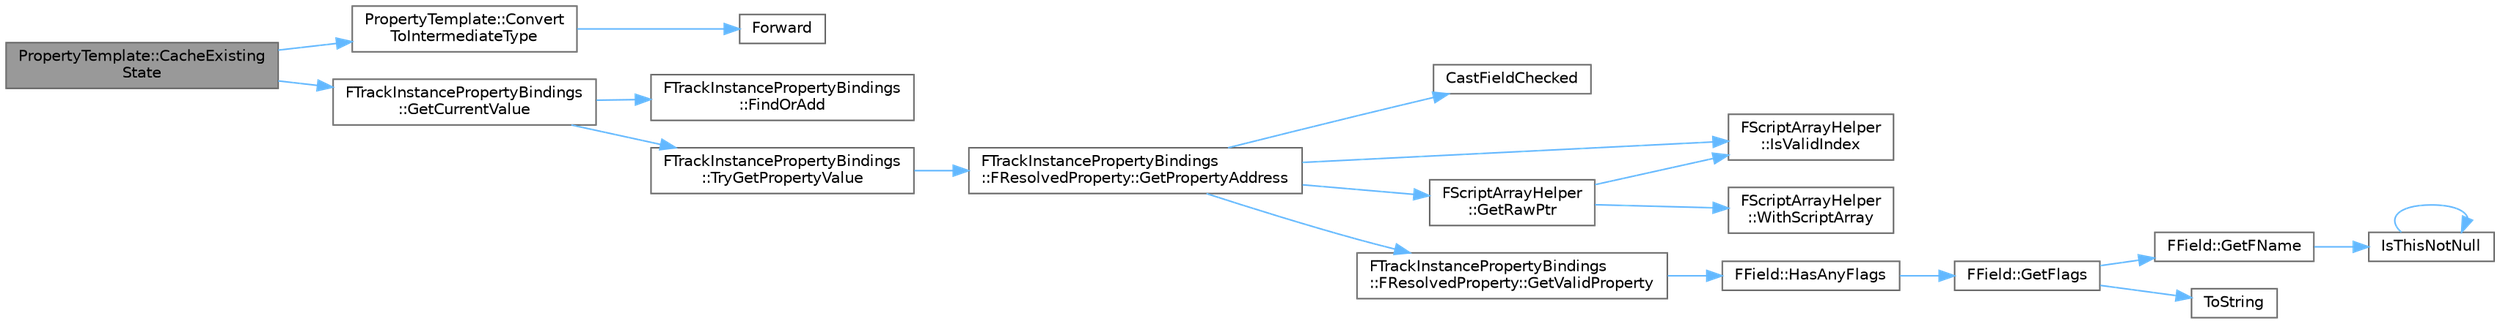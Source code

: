 digraph "PropertyTemplate::CacheExistingState"
{
 // INTERACTIVE_SVG=YES
 // LATEX_PDF_SIZE
  bgcolor="transparent";
  edge [fontname=Helvetica,fontsize=10,labelfontname=Helvetica,labelfontsize=10];
  node [fontname=Helvetica,fontsize=10,shape=box,height=0.2,width=0.4];
  rankdir="LR";
  Node1 [id="Node000001",label="PropertyTemplate::CacheExisting\lState",height=0.2,width=0.4,color="gray40", fillcolor="grey60", style="filled", fontcolor="black",tooltip=" "];
  Node1 -> Node2 [id="edge1_Node000001_Node000002",color="steelblue1",style="solid",tooltip=" "];
  Node2 [id="Node000002",label="PropertyTemplate::Convert\lToIntermediateType",height=0.2,width=0.4,color="grey40", fillcolor="white", style="filled",URL="$de/d0d/namespacePropertyTemplate.html#a7c4bfddf6a422b1f5f24381542428a18",tooltip=" "];
  Node2 -> Node3 [id="edge2_Node000002_Node000003",color="steelblue1",style="solid",tooltip=" "];
  Node3 [id="Node000003",label="Forward",height=0.2,width=0.4,color="grey40", fillcolor="white", style="filled",URL="$d4/d24/UnrealTemplate_8h.html#a68f280c1d561a8899a1e9e3ea8405d00",tooltip="Forward will cast a reference to an rvalue reference."];
  Node1 -> Node4 [id="edge3_Node000001_Node000004",color="steelblue1",style="solid",tooltip=" "];
  Node4 [id="Node000004",label="FTrackInstancePropertyBindings\l::GetCurrentValue",height=0.2,width=0.4,color="grey40", fillcolor="white", style="filled",URL="$de/d6c/classFTrackInstancePropertyBindings.html#aeb29a71fa0a2866da90afa593fb755a4",tooltip="Gets the current value of a property on an object."];
  Node4 -> Node5 [id="edge4_Node000004_Node000005",color="steelblue1",style="solid",tooltip=" "];
  Node5 [id="Node000005",label="FTrackInstancePropertyBindings\l::FindOrAdd",height=0.2,width=0.4,color="grey40", fillcolor="white", style="filled",URL="$de/d6c/classFTrackInstancePropertyBindings.html#ad3408c286e32cbb6a8f7fd79986f9bfd",tooltip="Find or add the FResolvedPropertyAndFunction for the specified object."];
  Node4 -> Node6 [id="edge5_Node000004_Node000006",color="steelblue1",style="solid",tooltip=" "];
  Node6 [id="Node000006",label="FTrackInstancePropertyBindings\l::TryGetPropertyValue",height=0.2,width=0.4,color="grey40", fillcolor="white", style="filled",URL="$de/d6c/classFTrackInstancePropertyBindings.html#a456ac18cc0c2974eff5ac0fcdc676cdf",tooltip=" "];
  Node6 -> Node7 [id="edge6_Node000006_Node000007",color="steelblue1",style="solid",tooltip=" "];
  Node7 [id="Node000007",label="FTrackInstancePropertyBindings\l::FResolvedProperty::GetPropertyAddress",height=0.2,width=0.4,color="grey40", fillcolor="white", style="filled",URL="$d6/d70/structFTrackInstancePropertyBindings_1_1FResolvedProperty.html#ab1f3e19f4ea228c63a823a58360c7ae9",tooltip=" "];
  Node7 -> Node8 [id="edge7_Node000007_Node000008",color="steelblue1",style="solid",tooltip=" "];
  Node8 [id="Node000008",label="CastFieldChecked",height=0.2,width=0.4,color="grey40", fillcolor="white", style="filled",URL="$d8/db3/Field_8h.html#a36e7233187078c17059f74feed8078b6",tooltip=" "];
  Node7 -> Node9 [id="edge8_Node000007_Node000009",color="steelblue1",style="solid",tooltip=" "];
  Node9 [id="Node000009",label="FScriptArrayHelper\l::GetRawPtr",height=0.2,width=0.4,color="grey40", fillcolor="white", style="filled",URL="$dc/d07/classFScriptArrayHelper.html#af2fee459722415f6a06393b32029e329",tooltip="Returns a uint8 pointer to an element in the array."];
  Node9 -> Node10 [id="edge9_Node000009_Node000010",color="steelblue1",style="solid",tooltip=" "];
  Node10 [id="Node000010",label="FScriptArrayHelper\l::IsValidIndex",height=0.2,width=0.4,color="grey40", fillcolor="white", style="filled",URL="$dc/d07/classFScriptArrayHelper.html#a56bf562cc3e4dd087de43bdd7d3c13d5",tooltip="Index range check."];
  Node9 -> Node11 [id="edge10_Node000009_Node000011",color="steelblue1",style="solid",tooltip=" "];
  Node11 [id="Node000011",label="FScriptArrayHelper\l::WithScriptArray",height=0.2,width=0.4,color="grey40", fillcolor="white", style="filled",URL="$dc/d07/classFScriptArrayHelper.html#a26bf8b2b29c65b66f8c552913b961209",tooltip=" "];
  Node7 -> Node12 [id="edge11_Node000007_Node000012",color="steelblue1",style="solid",tooltip=" "];
  Node12 [id="Node000012",label="FTrackInstancePropertyBindings\l::FResolvedProperty::GetValidProperty",height=0.2,width=0.4,color="grey40", fillcolor="white", style="filled",URL="$d6/d70/structFTrackInstancePropertyBindings_1_1FResolvedProperty.html#a2bdc3eec811cfac2f50e413cbd0e4c4a",tooltip=" "];
  Node12 -> Node13 [id="edge12_Node000012_Node000013",color="steelblue1",style="solid",tooltip=" "];
  Node13 [id="Node000013",label="FField::HasAnyFlags",height=0.2,width=0.4,color="grey40", fillcolor="white", style="filled",URL="$d5/d7d/classFField.html#a1dc1daf056e001837b8af2b1620f63d0",tooltip="Used to safely check whether any of the passed in flags are set."];
  Node13 -> Node14 [id="edge13_Node000013_Node000014",color="steelblue1",style="solid",tooltip=" "];
  Node14 [id="Node000014",label="FField::GetFlags",height=0.2,width=0.4,color="grey40", fillcolor="white", style="filled",URL="$d5/d7d/classFField.html#af902783732c7f008fa2b85cf768a2588",tooltip="Retrieve the object flags directly."];
  Node14 -> Node15 [id="edge14_Node000014_Node000015",color="steelblue1",style="solid",tooltip=" "];
  Node15 [id="Node000015",label="FField::GetFName",height=0.2,width=0.4,color="grey40", fillcolor="white", style="filled",URL="$d5/d7d/classFField.html#aac57c06bede8c52e6b9c3984d5049d75",tooltip=" "];
  Node15 -> Node16 [id="edge15_Node000015_Node000016",color="steelblue1",style="solid",tooltip=" "];
  Node16 [id="Node000016",label="IsThisNotNull",height=0.2,width=0.4,color="grey40", fillcolor="white", style="filled",URL="$d5/d8c/CoreGlobals_8h.html#a13cc197b158ea1247b843d1959c4d265",tooltip=" "];
  Node16 -> Node16 [id="edge16_Node000016_Node000016",color="steelblue1",style="solid",tooltip=" "];
  Node14 -> Node17 [id="edge17_Node000014_Node000017",color="steelblue1",style="solid",tooltip=" "];
  Node17 [id="Node000017",label="ToString",height=0.2,width=0.4,color="grey40", fillcolor="white", style="filled",URL="$d2/d8f/LogVerbosity_8h.html#abe3b25435b45e4cad83b33d44ab05d86",tooltip="Converts verbosity to a string."];
  Node7 -> Node10 [id="edge18_Node000007_Node000010",color="steelblue1",style="solid",tooltip=" "];
}
